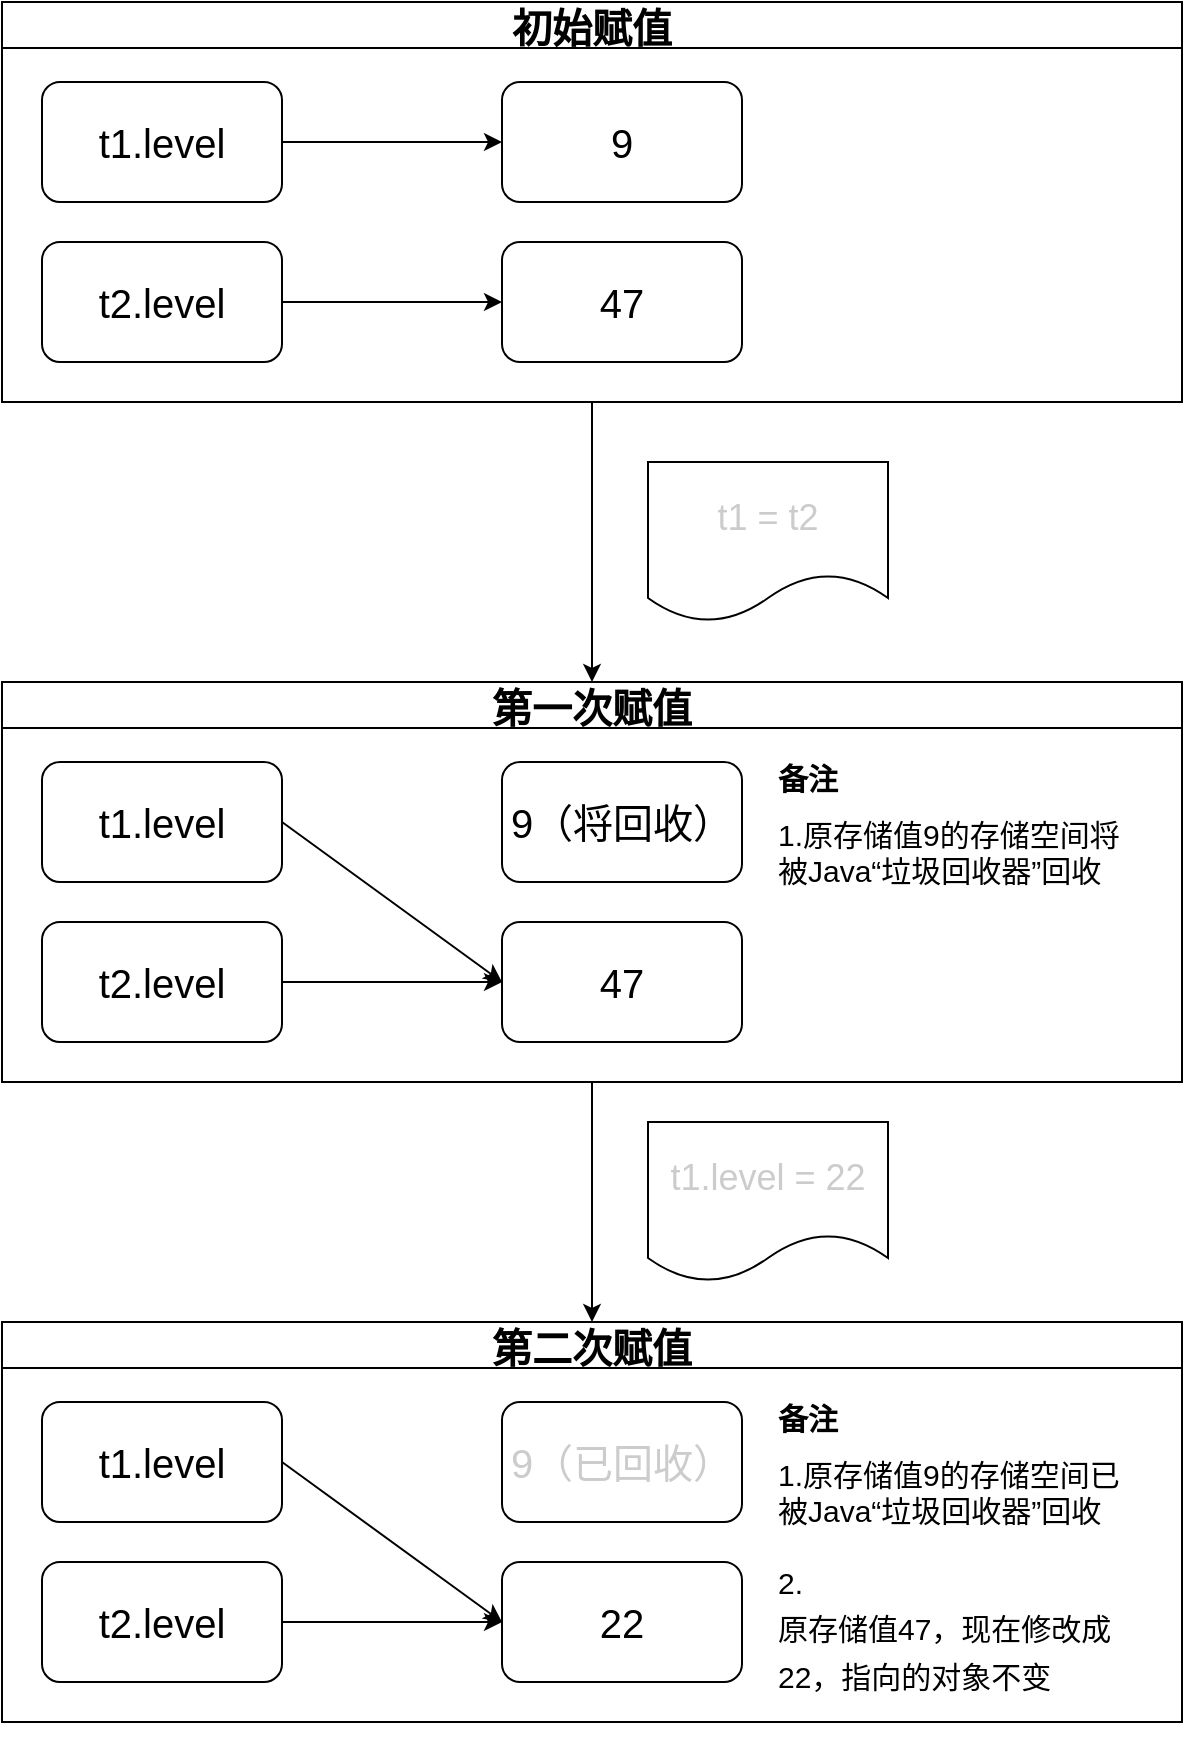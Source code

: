 <mxfile version="10.9.5" type="device"><diagram id="n8gkk7nOGs6pOQ8lAMqk" name="第 1 页"><mxGraphModel dx="946" dy="636" grid="1" gridSize="10" guides="1" tooltips="1" connect="1" arrows="1" fold="1" page="1" pageScale="1" pageWidth="827" pageHeight="1169" math="0" shadow="0"><root><mxCell id="0"/><mxCell id="1" parent="0"/><mxCell id="76RLhM1Q7e_TZCuNjRlm-32" style="edgeStyle=none;rounded=0;orthogonalLoop=1;jettySize=auto;html=1;exitX=0.5;exitY=1;exitDx=0;exitDy=0;entryX=0.5;entryY=0;entryDx=0;entryDy=0;fontSize=18;fontColor=#CCCCCC;" parent="1" source="76RLhM1Q7e_TZCuNjRlm-8" target="76RLhM1Q7e_TZCuNjRlm-9" edge="1"><mxGeometry relative="1" as="geometry"/></mxCell><mxCell id="76RLhM1Q7e_TZCuNjRlm-8" value="初始赋值" style="swimlane;fontSize=20;" parent="1" vertex="1"><mxGeometry x="30" y="50" width="590" height="200" as="geometry"/></mxCell><mxCell id="76RLhM1Q7e_TZCuNjRlm-1" value="t2.level" style="rounded=1;whiteSpace=wrap;html=1;fontSize=20;" parent="76RLhM1Q7e_TZCuNjRlm-8" vertex="1"><mxGeometry x="20" y="120" width="120" height="60" as="geometry"/></mxCell><mxCell id="76RLhM1Q7e_TZCuNjRlm-2" value="t1.level" style="rounded=1;whiteSpace=wrap;html=1;fontSize=20;" parent="76RLhM1Q7e_TZCuNjRlm-8" vertex="1"><mxGeometry x="20" y="40" width="120" height="60" as="geometry"/></mxCell><mxCell id="76RLhM1Q7e_TZCuNjRlm-4" value="9" style="rounded=1;whiteSpace=wrap;html=1;fontSize=20;" parent="76RLhM1Q7e_TZCuNjRlm-8" vertex="1"><mxGeometry x="250" y="40" width="120" height="60" as="geometry"/></mxCell><mxCell id="76RLhM1Q7e_TZCuNjRlm-5" style="edgeStyle=orthogonalEdgeStyle;rounded=0;orthogonalLoop=1;jettySize=auto;html=1;exitX=1;exitY=0.5;exitDx=0;exitDy=0;entryX=0;entryY=0.5;entryDx=0;entryDy=0;fontSize=20;" parent="76RLhM1Q7e_TZCuNjRlm-8" source="76RLhM1Q7e_TZCuNjRlm-2" target="76RLhM1Q7e_TZCuNjRlm-4" edge="1"><mxGeometry relative="1" as="geometry"/></mxCell><mxCell id="76RLhM1Q7e_TZCuNjRlm-6" value="47" style="rounded=1;whiteSpace=wrap;html=1;fontSize=20;" parent="76RLhM1Q7e_TZCuNjRlm-8" vertex="1"><mxGeometry x="250" y="120" width="120" height="60" as="geometry"/></mxCell><mxCell id="76RLhM1Q7e_TZCuNjRlm-7" style="edgeStyle=orthogonalEdgeStyle;rounded=0;orthogonalLoop=1;jettySize=auto;html=1;exitX=1;exitY=0.5;exitDx=0;exitDy=0;entryX=0;entryY=0.5;entryDx=0;entryDy=0;fontSize=20;" parent="76RLhM1Q7e_TZCuNjRlm-8" source="76RLhM1Q7e_TZCuNjRlm-1" target="76RLhM1Q7e_TZCuNjRlm-6" edge="1"><mxGeometry relative="1" as="geometry"/></mxCell><mxCell id="76RLhM1Q7e_TZCuNjRlm-33" style="edgeStyle=none;rounded=0;orthogonalLoop=1;jettySize=auto;html=1;exitX=0.5;exitY=1;exitDx=0;exitDy=0;entryX=0.5;entryY=0;entryDx=0;entryDy=0;fontSize=18;fontColor=#CCCCCC;" parent="1" source="76RLhM1Q7e_TZCuNjRlm-9" target="76RLhM1Q7e_TZCuNjRlm-20" edge="1"><mxGeometry relative="1" as="geometry"/></mxCell><mxCell id="76RLhM1Q7e_TZCuNjRlm-9" value="第一次赋值" style="swimlane;fontSize=20;" parent="1" vertex="1"><mxGeometry x="30" y="390" width="590" height="200" as="geometry"/></mxCell><mxCell id="76RLhM1Q7e_TZCuNjRlm-10" value="t2.level" style="rounded=1;whiteSpace=wrap;html=1;fontSize=20;" parent="76RLhM1Q7e_TZCuNjRlm-9" vertex="1"><mxGeometry x="20" y="120" width="120" height="60" as="geometry"/></mxCell><mxCell id="76RLhM1Q7e_TZCuNjRlm-18" style="rounded=0;orthogonalLoop=1;jettySize=auto;html=1;exitX=1;exitY=0.5;exitDx=0;exitDy=0;entryX=0;entryY=0.5;entryDx=0;entryDy=0;fontSize=20;" parent="76RLhM1Q7e_TZCuNjRlm-9" source="76RLhM1Q7e_TZCuNjRlm-11" target="76RLhM1Q7e_TZCuNjRlm-14" edge="1"><mxGeometry relative="1" as="geometry"/></mxCell><mxCell id="76RLhM1Q7e_TZCuNjRlm-11" value="t1.level" style="rounded=1;whiteSpace=wrap;html=1;fontSize=20;" parent="76RLhM1Q7e_TZCuNjRlm-9" vertex="1"><mxGeometry x="20" y="40" width="120" height="60" as="geometry"/></mxCell><mxCell id="76RLhM1Q7e_TZCuNjRlm-12" value="9（将回收）" style="rounded=1;whiteSpace=wrap;html=1;fontSize=20;" parent="76RLhM1Q7e_TZCuNjRlm-9" vertex="1"><mxGeometry x="250" y="40" width="120" height="60" as="geometry"/></mxCell><mxCell id="76RLhM1Q7e_TZCuNjRlm-14" value="47" style="rounded=1;whiteSpace=wrap;html=1;fontSize=20;" parent="76RLhM1Q7e_TZCuNjRlm-9" vertex="1"><mxGeometry x="250" y="120" width="120" height="60" as="geometry"/></mxCell><mxCell id="76RLhM1Q7e_TZCuNjRlm-15" style="edgeStyle=orthogonalEdgeStyle;rounded=0;orthogonalLoop=1;jettySize=auto;html=1;exitX=1;exitY=0.5;exitDx=0;exitDy=0;entryX=0;entryY=0.5;entryDx=0;entryDy=0;fontSize=20;" parent="76RLhM1Q7e_TZCuNjRlm-9" source="76RLhM1Q7e_TZCuNjRlm-10" target="76RLhM1Q7e_TZCuNjRlm-14" edge="1"><mxGeometry relative="1" as="geometry"/></mxCell><mxCell id="76RLhM1Q7e_TZCuNjRlm-19" value="&lt;h1 style=&quot;font-size: 15px&quot;&gt;&lt;font style=&quot;font-size: 15px&quot;&gt;备注&lt;/font&gt;&lt;/h1&gt;&lt;div style=&quot;font-size: 15px&quot;&gt;&lt;font style=&quot;font-size: 15px&quot;&gt;1.原存储值9的存储空间将被Java“垃圾回收器”回收&lt;/font&gt;&lt;/div&gt;" style="text;html=1;strokeColor=none;fillColor=none;spacing=5;spacingTop=-20;whiteSpace=wrap;overflow=hidden;rounded=0;fontSize=20;" parent="76RLhM1Q7e_TZCuNjRlm-9" vertex="1"><mxGeometry x="383" y="40" width="190" height="120" as="geometry"/></mxCell><mxCell id="76RLhM1Q7e_TZCuNjRlm-20" value="第二次赋值" style="swimlane;fontSize=20;" parent="1" vertex="1"><mxGeometry x="30" y="710" width="590" height="200" as="geometry"/></mxCell><mxCell id="76RLhM1Q7e_TZCuNjRlm-30" style="edgeStyle=none;rounded=0;orthogonalLoop=1;jettySize=auto;html=1;exitX=1;exitY=0.5;exitDx=0;exitDy=0;entryX=0;entryY=0.5;entryDx=0;entryDy=0;fontSize=20;fontColor=#CCCCCC;" parent="76RLhM1Q7e_TZCuNjRlm-20" source="76RLhM1Q7e_TZCuNjRlm-21" target="76RLhM1Q7e_TZCuNjRlm-28" edge="1"><mxGeometry relative="1" as="geometry"/></mxCell><mxCell id="76RLhM1Q7e_TZCuNjRlm-21" value="t2.level" style="rounded=1;whiteSpace=wrap;html=1;fontSize=20;" parent="76RLhM1Q7e_TZCuNjRlm-20" vertex="1"><mxGeometry x="20" y="120" width="120" height="60" as="geometry"/></mxCell><mxCell id="76RLhM1Q7e_TZCuNjRlm-29" style="edgeStyle=none;rounded=0;orthogonalLoop=1;jettySize=auto;html=1;exitX=1;exitY=0.5;exitDx=0;exitDy=0;entryX=0;entryY=0.5;entryDx=0;entryDy=0;fontSize=20;fontColor=#CCCCCC;" parent="76RLhM1Q7e_TZCuNjRlm-20" source="76RLhM1Q7e_TZCuNjRlm-23" target="76RLhM1Q7e_TZCuNjRlm-28" edge="1"><mxGeometry relative="1" as="geometry"/></mxCell><mxCell id="76RLhM1Q7e_TZCuNjRlm-23" value="t1.level" style="rounded=1;whiteSpace=wrap;html=1;fontSize=20;" parent="76RLhM1Q7e_TZCuNjRlm-20" vertex="1"><mxGeometry x="20" y="40" width="120" height="60" as="geometry"/></mxCell><mxCell id="76RLhM1Q7e_TZCuNjRlm-24" value="9（已回收）" style="rounded=1;whiteSpace=wrap;html=1;fontSize=20;fontColor=#CCCCCC;" parent="76RLhM1Q7e_TZCuNjRlm-20" vertex="1"><mxGeometry x="250" y="40" width="120" height="60" as="geometry"/></mxCell><mxCell id="76RLhM1Q7e_TZCuNjRlm-27" value="&lt;h1 style=&quot;font-size: 15px&quot;&gt;&lt;font style=&quot;font-size: 15px&quot;&gt;备注&lt;/font&gt;&lt;/h1&gt;&lt;div style=&quot;font-size: 15px&quot;&gt;&lt;font style=&quot;font-size: 15px&quot;&gt;1.原存储值9的存储空间已被Java“垃圾回收器”回收&lt;/font&gt;&lt;/div&gt;&lt;div style=&quot;font-size: 15px&quot;&gt;&lt;font style=&quot;font-size: 15px&quot;&gt;&lt;br&gt;&lt;/font&gt;&lt;/div&gt;&lt;div style=&quot;font-size: 15px&quot;&gt;&lt;font style=&quot;font-size: 15px&quot;&gt;2.&lt;/font&gt;&lt;/div&gt;&lt;span style=&quot;font-size: 15px&quot;&gt;原存储值47，现在修改成22，指向的对象不变&lt;/span&gt;" style="text;html=1;strokeColor=none;fillColor=none;spacing=5;spacingTop=-20;whiteSpace=wrap;overflow=hidden;rounded=0;fontSize=20;" parent="76RLhM1Q7e_TZCuNjRlm-20" vertex="1"><mxGeometry x="383" y="40" width="190" height="170" as="geometry"/></mxCell><mxCell id="76RLhM1Q7e_TZCuNjRlm-28" value="22" style="rounded=1;whiteSpace=wrap;html=1;fontSize=20;" parent="76RLhM1Q7e_TZCuNjRlm-20" vertex="1"><mxGeometry x="250" y="120" width="120" height="60" as="geometry"/></mxCell><mxCell id="76RLhM1Q7e_TZCuNjRlm-34" value="t1 = t2" style="shape=document;whiteSpace=wrap;html=1;boundedLbl=1;fontSize=18;fontColor=#CCCCCC;" parent="1" vertex="1"><mxGeometry x="353" y="280" width="120" height="80" as="geometry"/></mxCell><mxCell id="76RLhM1Q7e_TZCuNjRlm-35" value="t1.level = 22" style="shape=document;whiteSpace=wrap;html=1;boundedLbl=1;fontSize=18;fontColor=#CCCCCC;" parent="1" vertex="1"><mxGeometry x="353" y="610" width="120" height="80" as="geometry"/></mxCell></root></mxGraphModel></diagram></mxfile>